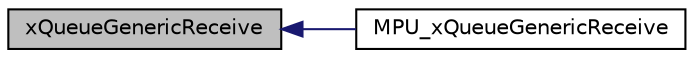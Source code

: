digraph "xQueueGenericReceive"
{
  edge [fontname="Helvetica",fontsize="10",labelfontname="Helvetica",labelfontsize="10"];
  node [fontname="Helvetica",fontsize="10",shape=record];
  rankdir="LR";
  Node20 [label="xQueueGenericReceive",height=0.2,width=0.4,color="black", fillcolor="grey75", style="filled", fontcolor="black"];
  Node20 -> Node21 [dir="back",color="midnightblue",fontsize="10",style="solid",fontname="Helvetica"];
  Node21 [label="MPU_xQueueGenericReceive",height=0.2,width=0.4,color="black", fillcolor="white", style="filled",URL="$mpu__wrappers_8c.html#a11f6f4ba0b7f2612c09d7494aa695297"];
}
